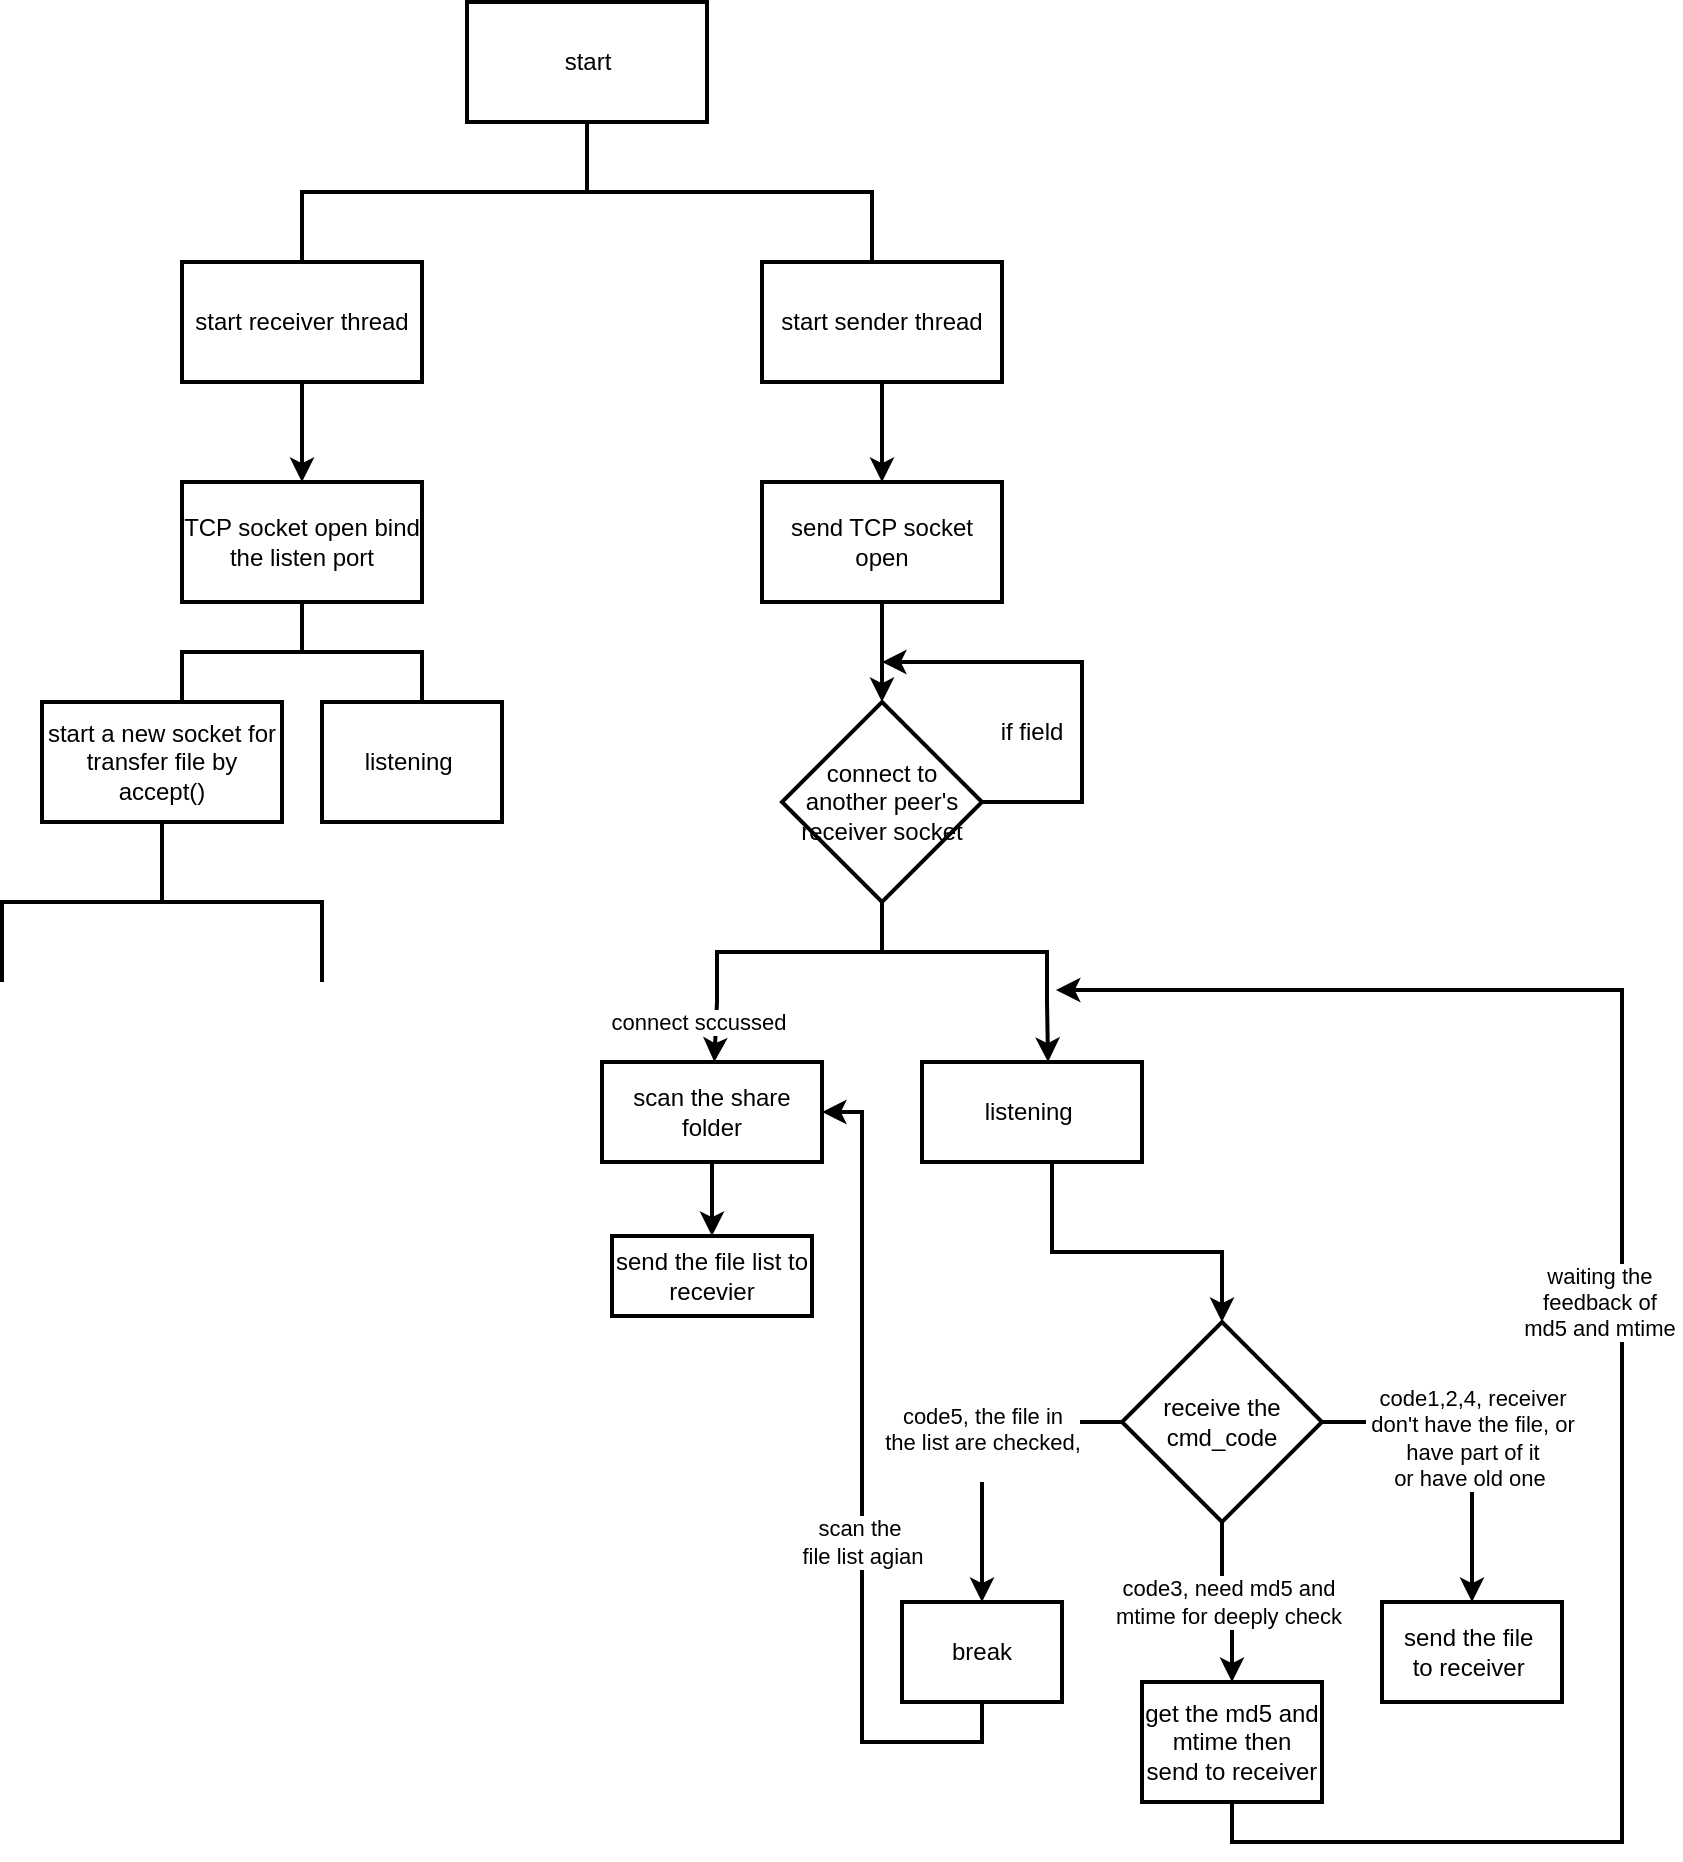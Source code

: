 <mxfile version="15.9.6" type="github">
  <diagram id="hlrBycA3chPfsHqmcFS2" name="Page-1">
    <mxGraphModel dx="1613" dy="1427" grid="1" gridSize="10" guides="1" tooltips="1" connect="1" arrows="1" fold="1" page="1" pageScale="1" pageWidth="1169" pageHeight="1654" math="0" shadow="0">
      <root>
        <mxCell id="0" />
        <mxCell id="1" parent="0" />
        <mxCell id="_comqVu3pURFIqQYHpvl-1" value="start" style="rounded=0;whiteSpace=wrap;html=1;strokeWidth=2;" vertex="1" parent="1">
          <mxGeometry x="542.5" y="220" width="120" height="60" as="geometry" />
        </mxCell>
        <mxCell id="_comqVu3pURFIqQYHpvl-2" value="" style="strokeWidth=2;html=1;shape=mxgraph.flowchart.annotation_2;align=left;labelPosition=right;pointerEvents=1;direction=south;" vertex="1" parent="1">
          <mxGeometry x="460" y="280" width="285" height="70" as="geometry" />
        </mxCell>
        <mxCell id="_comqVu3pURFIqQYHpvl-9" value="" style="edgeStyle=orthogonalEdgeStyle;rounded=0;orthogonalLoop=1;jettySize=auto;html=1;strokeWidth=2;" edge="1" parent="1" source="_comqVu3pURFIqQYHpvl-5">
          <mxGeometry relative="1" as="geometry">
            <mxPoint x="460" y="460" as="targetPoint" />
            <Array as="points">
              <mxPoint x="460" y="460" />
              <mxPoint x="460" y="460" />
            </Array>
          </mxGeometry>
        </mxCell>
        <mxCell id="_comqVu3pURFIqQYHpvl-5" value="start receiver thread" style="rounded=0;whiteSpace=wrap;html=1;strokeWidth=2;" vertex="1" parent="1">
          <mxGeometry x="400" y="350" width="120" height="60" as="geometry" />
        </mxCell>
        <mxCell id="_comqVu3pURFIqQYHpvl-22" value="" style="edgeStyle=orthogonalEdgeStyle;rounded=0;orthogonalLoop=1;jettySize=auto;html=1;strokeWidth=2;" edge="1" parent="1" source="_comqVu3pURFIqQYHpvl-6" target="_comqVu3pURFIqQYHpvl-21">
          <mxGeometry relative="1" as="geometry" />
        </mxCell>
        <mxCell id="_comqVu3pURFIqQYHpvl-6" value="start sender thread" style="rounded=0;whiteSpace=wrap;html=1;strokeWidth=2;" vertex="1" parent="1">
          <mxGeometry x="690" y="350" width="120" height="60" as="geometry" />
        </mxCell>
        <mxCell id="_comqVu3pURFIqQYHpvl-8" value="TCP socket open bind the listen port" style="rounded=0;whiteSpace=wrap;html=1;strokeWidth=2;" vertex="1" parent="1">
          <mxGeometry x="400" y="460" width="120" height="60" as="geometry" />
        </mxCell>
        <mxCell id="_comqVu3pURFIqQYHpvl-12" value="" style="strokeWidth=2;html=1;shape=mxgraph.flowchart.annotation_2;align=left;labelPosition=right;pointerEvents=1;direction=south;" vertex="1" parent="1">
          <mxGeometry x="400" y="520" width="120" height="50" as="geometry" />
        </mxCell>
        <mxCell id="_comqVu3pURFIqQYHpvl-18" value="start a new socket for transfer file by accept()" style="rounded=0;whiteSpace=wrap;html=1;strokeWidth=2;" vertex="1" parent="1">
          <mxGeometry x="330" y="570" width="120" height="60" as="geometry" />
        </mxCell>
        <mxCell id="_comqVu3pURFIqQYHpvl-21" value="send TCP socket open" style="rounded=0;whiteSpace=wrap;html=1;strokeWidth=2;" vertex="1" parent="1">
          <mxGeometry x="690" y="460" width="120" height="60" as="geometry" />
        </mxCell>
        <mxCell id="_comqVu3pURFIqQYHpvl-23" value="listening&amp;nbsp;" style="rounded=0;whiteSpace=wrap;html=1;strokeWidth=2;" vertex="1" parent="1">
          <mxGeometry x="470" y="570" width="90" height="60" as="geometry" />
        </mxCell>
        <mxCell id="_comqVu3pURFIqQYHpvl-57" value="" style="edgeStyle=orthogonalEdgeStyle;rounded=0;orthogonalLoop=1;jettySize=auto;html=1;strokeWidth=2;" edge="1" parent="1" source="_comqVu3pURFIqQYHpvl-21" target="_comqVu3pURFIqQYHpvl-26">
          <mxGeometry relative="1" as="geometry" />
        </mxCell>
        <mxCell id="_comqVu3pURFIqQYHpvl-26" value="connect to another peer&#39;s receiver socket" style="strokeWidth=2;html=1;shape=mxgraph.flowchart.decision;whiteSpace=wrap;" vertex="1" parent="1">
          <mxGeometry x="700" y="570" width="100" height="100" as="geometry" />
        </mxCell>
        <mxCell id="_comqVu3pURFIqQYHpvl-30" value="connect sccussed" style="endArrow=classic;html=1;rounded=0;strokeWidth=2;exitX=1;exitY=1;exitDx=0;exitDy=0;exitPerimeter=0;" edge="1" parent="1" source="_comqVu3pURFIqQYHpvl-40" target="_comqVu3pURFIqQYHpvl-31">
          <mxGeometry x="-0.286" y="-9" width="50" height="50" relative="1" as="geometry">
            <mxPoint x="665" y="710" as="sourcePoint" />
            <mxPoint x="670" y="780" as="targetPoint" />
            <mxPoint as="offset" />
          </mxGeometry>
        </mxCell>
        <mxCell id="_comqVu3pURFIqQYHpvl-47" value="" style="edgeStyle=orthogonalEdgeStyle;rounded=0;orthogonalLoop=1;jettySize=auto;html=1;strokeWidth=2;" edge="1" parent="1" source="_comqVu3pURFIqQYHpvl-31" target="_comqVu3pURFIqQYHpvl-46">
          <mxGeometry relative="1" as="geometry" />
        </mxCell>
        <mxCell id="_comqVu3pURFIqQYHpvl-31" value="scan the share folder" style="rounded=0;whiteSpace=wrap;html=1;strokeWidth=2;" vertex="1" parent="1">
          <mxGeometry x="610" y="750" width="110" height="50" as="geometry" />
        </mxCell>
        <mxCell id="_comqVu3pURFIqQYHpvl-67" style="edgeStyle=orthogonalEdgeStyle;rounded=0;orthogonalLoop=1;jettySize=auto;html=1;exitX=1;exitY=0;exitDx=0;exitDy=0;exitPerimeter=0;entryX=0.573;entryY=0;entryDx=0;entryDy=0;strokeWidth=2;entryPerimeter=0;" edge="1" parent="1" source="_comqVu3pURFIqQYHpvl-40" target="_comqVu3pURFIqQYHpvl-45">
          <mxGeometry relative="1" as="geometry" />
        </mxCell>
        <mxCell id="_comqVu3pURFIqQYHpvl-40" value="" style="strokeWidth=2;html=1;shape=mxgraph.flowchart.annotation_2;align=left;labelPosition=right;pointerEvents=1;direction=south;" vertex="1" parent="1">
          <mxGeometry x="667.5" y="670" width="165" height="50" as="geometry" />
        </mxCell>
        <mxCell id="_comqVu3pURFIqQYHpvl-45" value="listening&amp;nbsp;" style="rounded=0;whiteSpace=wrap;html=1;strokeWidth=2;" vertex="1" parent="1">
          <mxGeometry x="770" y="750" width="110" height="50" as="geometry" />
        </mxCell>
        <mxCell id="_comqVu3pURFIqQYHpvl-46" value="send the file list to recevier" style="rounded=0;whiteSpace=wrap;html=1;strokeWidth=2;" vertex="1" parent="1">
          <mxGeometry x="615" y="837" width="100" height="40" as="geometry" />
        </mxCell>
        <mxCell id="_comqVu3pURFIqQYHpvl-49" value="" style="edgeStyle=orthogonalEdgeStyle;rounded=0;orthogonalLoop=1;jettySize=auto;html=1;strokeWidth=2;" edge="1" parent="1" source="_comqVu3pURFIqQYHpvl-45" target="_comqVu3pURFIqQYHpvl-48">
          <mxGeometry relative="1" as="geometry">
            <Array as="points">
              <mxPoint x="835" y="845" />
              <mxPoint x="920" y="845" />
            </Array>
          </mxGeometry>
        </mxCell>
        <mxCell id="_comqVu3pURFIqQYHpvl-51" value="code5, the file in&lt;br&gt;the list are checked,&lt;br&gt;&amp;nbsp;" style="edgeStyle=orthogonalEdgeStyle;rounded=0;orthogonalLoop=1;jettySize=auto;html=1;strokeWidth=2;" edge="1" parent="1" source="_comqVu3pURFIqQYHpvl-48" target="_comqVu3pURFIqQYHpvl-50">
          <mxGeometry relative="1" as="geometry" />
        </mxCell>
        <mxCell id="_comqVu3pURFIqQYHpvl-53" value="code3, need md5 and &lt;br&gt;mtime for deeply check" style="edgeStyle=orthogonalEdgeStyle;rounded=0;orthogonalLoop=1;jettySize=auto;html=1;strokeWidth=2;" edge="1" parent="1" source="_comqVu3pURFIqQYHpvl-48" target="_comqVu3pURFIqQYHpvl-52">
          <mxGeometry relative="1" as="geometry" />
        </mxCell>
        <mxCell id="_comqVu3pURFIqQYHpvl-69" value="code1,2,4, receiver&lt;br&gt;&amp;nbsp;don&#39;t have the file, or&amp;nbsp;&lt;br&gt;have part of it&lt;br&gt;or have old one&amp;nbsp;" style="edgeStyle=orthogonalEdgeStyle;rounded=0;orthogonalLoop=1;jettySize=auto;html=1;strokeWidth=2;" edge="1" parent="1" source="_comqVu3pURFIqQYHpvl-48" target="_comqVu3pURFIqQYHpvl-68">
          <mxGeometry relative="1" as="geometry" />
        </mxCell>
        <mxCell id="_comqVu3pURFIqQYHpvl-48" value="receive the cmd_code" style="strokeWidth=2;html=1;shape=mxgraph.flowchart.decision;whiteSpace=wrap;" vertex="1" parent="1">
          <mxGeometry x="870" y="880" width="100" height="100" as="geometry" />
        </mxCell>
        <mxCell id="_comqVu3pURFIqQYHpvl-73" style="edgeStyle=orthogonalEdgeStyle;rounded=0;orthogonalLoop=1;jettySize=auto;html=1;exitX=0.5;exitY=1;exitDx=0;exitDy=0;entryX=1;entryY=0.5;entryDx=0;entryDy=0;strokeWidth=2;" edge="1" parent="1" source="_comqVu3pURFIqQYHpvl-50" target="_comqVu3pURFIqQYHpvl-31">
          <mxGeometry relative="1" as="geometry" />
        </mxCell>
        <mxCell id="_comqVu3pURFIqQYHpvl-74" value="scan the&amp;nbsp;&lt;br&gt;file list agian" style="edgeLabel;html=1;align=center;verticalAlign=middle;resizable=0;points=[];" vertex="1" connectable="0" parent="_comqVu3pURFIqQYHpvl-73">
          <mxGeometry x="0.518" y="-2" relative="1" as="geometry">
            <mxPoint x="-2" y="135" as="offset" />
          </mxGeometry>
        </mxCell>
        <mxCell id="_comqVu3pURFIqQYHpvl-50" value="break" style="whiteSpace=wrap;html=1;strokeWidth=2;" vertex="1" parent="1">
          <mxGeometry x="760" y="1020" width="80" height="50" as="geometry" />
        </mxCell>
        <mxCell id="_comqVu3pURFIqQYHpvl-72" value="waiting the&amp;nbsp;&lt;br&gt;feedback of&amp;nbsp;&lt;br&gt;md5 and mtime&amp;nbsp;" style="edgeStyle=orthogonalEdgeStyle;rounded=0;orthogonalLoop=1;jettySize=auto;html=1;exitX=0.5;exitY=1;exitDx=0;exitDy=0;entryX=0.88;entryY=-0.027;entryDx=0;entryDy=0;entryPerimeter=0;strokeWidth=2;" edge="1" parent="1" source="_comqVu3pURFIqQYHpvl-52" target="_comqVu3pURFIqQYHpvl-40">
          <mxGeometry x="0.05" y="10" relative="1" as="geometry">
            <Array as="points">
              <mxPoint x="925" y="1140" />
              <mxPoint x="1120" y="1140" />
              <mxPoint x="1120" y="714" />
            </Array>
            <mxPoint as="offset" />
          </mxGeometry>
        </mxCell>
        <mxCell id="_comqVu3pURFIqQYHpvl-52" value="get the md5 and mtime then send to receiver" style="whiteSpace=wrap;html=1;strokeWidth=2;" vertex="1" parent="1">
          <mxGeometry x="880" y="1060" width="90" height="60" as="geometry" />
        </mxCell>
        <mxCell id="_comqVu3pURFIqQYHpvl-64" style="edgeStyle=orthogonalEdgeStyle;rounded=0;orthogonalLoop=1;jettySize=auto;html=1;exitX=1;exitY=0;exitDx=0;exitDy=0;strokeWidth=2;" edge="1" parent="1" source="_comqVu3pURFIqQYHpvl-60">
          <mxGeometry relative="1" as="geometry">
            <mxPoint x="750" y="550" as="targetPoint" />
            <Array as="points">
              <mxPoint x="810" y="550" />
              <mxPoint x="810" y="550" />
            </Array>
          </mxGeometry>
        </mxCell>
        <mxCell id="_comqVu3pURFIqQYHpvl-60" value="if field" style="shape=partialRectangle;whiteSpace=wrap;html=1;top=0;left=0;fillColor=none;strokeWidth=2;" vertex="1" parent="1">
          <mxGeometry x="800" y="550" width="50" height="70" as="geometry" />
        </mxCell>
        <mxCell id="_comqVu3pURFIqQYHpvl-68" value="send the file&amp;nbsp;&lt;br&gt;to receiver&amp;nbsp;" style="whiteSpace=wrap;html=1;strokeWidth=2;" vertex="1" parent="1">
          <mxGeometry x="1000" y="1020" width="90" height="50" as="geometry" />
        </mxCell>
        <mxCell id="_comqVu3pURFIqQYHpvl-75" value="" style="strokeWidth=2;html=1;shape=mxgraph.flowchart.annotation_2;align=left;labelPosition=right;pointerEvents=1;direction=south;" vertex="1" parent="1">
          <mxGeometry x="310" y="630" width="160" height="80" as="geometry" />
        </mxCell>
      </root>
    </mxGraphModel>
  </diagram>
</mxfile>
